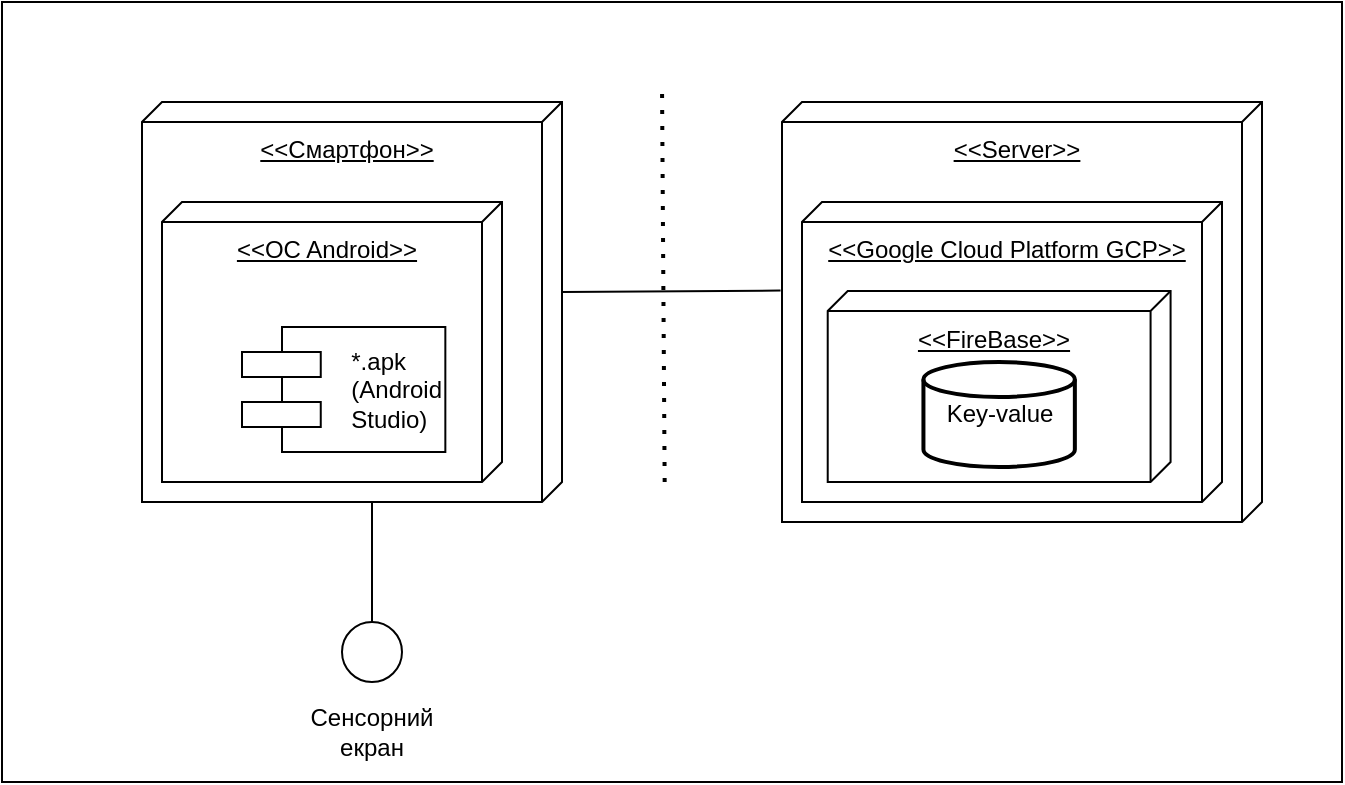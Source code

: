 <mxfile version="22.0.6" type="device">
  <diagram name="Сторінка-1" id="tnLcLUXqHJCQnk4bmuAs">
    <mxGraphModel dx="756" dy="419" grid="1" gridSize="10" guides="1" tooltips="1" connect="1" arrows="1" fold="1" page="1" pageScale="1" pageWidth="827" pageHeight="1169" math="0" shadow="0">
      <root>
        <mxCell id="0" />
        <mxCell id="1" parent="0" />
        <mxCell id="SDawg5pdEoXjvyeKrGQc-1" value="" style="rounded=0;whiteSpace=wrap;html=1;" parent="1" vertex="1">
          <mxGeometry x="40" y="150" width="670" height="390" as="geometry" />
        </mxCell>
        <mxCell id="SDawg5pdEoXjvyeKrGQc-2" value="&lt;u&gt;&amp;lt;&amp;lt;Смартфон&amp;gt;&amp;gt;&lt;/u&gt;" style="verticalAlign=top;align=center;shape=cube;size=10;direction=south;fontStyle=0;html=1;boundedLbl=1;spacingLeft=5;whiteSpace=wrap;" parent="1" vertex="1">
          <mxGeometry x="110" y="200" width="210" height="200" as="geometry" />
        </mxCell>
        <mxCell id="SDawg5pdEoXjvyeKrGQc-3" value="&lt;u&gt;&amp;lt;&amp;lt;OC Android&amp;gt;&amp;gt;&lt;/u&gt;" style="verticalAlign=top;align=center;shape=cube;size=10;direction=south;html=1;boundedLbl=1;spacingLeft=5;whiteSpace=wrap;" parent="SDawg5pdEoXjvyeKrGQc-2" vertex="1">
          <mxGeometry width="170" height="140" relative="1" as="geometry">
            <mxPoint x="10" y="50" as="offset" />
          </mxGeometry>
        </mxCell>
        <mxCell id="SDawg5pdEoXjvyeKrGQc-4" value="&lt;div style=&quot;text-align: justify;&quot;&gt;&lt;span style=&quot;background-color: initial;&quot;&gt;*.apk&lt;/span&gt;&lt;/div&gt;&lt;div style=&quot;text-align: justify;&quot;&gt;&lt;span style=&quot;background-color: initial;&quot;&gt;(Android&lt;/span&gt;&lt;/div&gt;&lt;div style=&quot;text-align: justify;&quot;&gt;&lt;span style=&quot;background-color: initial;&quot;&gt;Studio)&lt;/span&gt;&lt;/div&gt;" style="rounded=0;whiteSpace=wrap;html=1;align=right;" parent="SDawg5pdEoXjvyeKrGQc-2" vertex="1">
          <mxGeometry x="70" y="112.5" width="81.67" height="62.5" as="geometry" />
        </mxCell>
        <mxCell id="SDawg5pdEoXjvyeKrGQc-5" value="" style="rounded=0;whiteSpace=wrap;html=1;" parent="SDawg5pdEoXjvyeKrGQc-2" vertex="1">
          <mxGeometry x="50" y="125" width="39.375" height="12.5" as="geometry" />
        </mxCell>
        <mxCell id="SDawg5pdEoXjvyeKrGQc-6" value="" style="rounded=0;whiteSpace=wrap;html=1;" parent="SDawg5pdEoXjvyeKrGQc-2" vertex="1">
          <mxGeometry x="50" y="150" width="39.375" height="12.5" as="geometry" />
        </mxCell>
        <mxCell id="SDawg5pdEoXjvyeKrGQc-7" value="" style="endArrow=none;dashed=1;html=1;dashPattern=1 3;strokeWidth=2;rounded=0;" parent="1" edge="1">
          <mxGeometry width="50" height="50" relative="1" as="geometry">
            <mxPoint x="371.333" y="390" as="sourcePoint" />
            <mxPoint x="370" y="190" as="targetPoint" />
          </mxGeometry>
        </mxCell>
        <mxCell id="SDawg5pdEoXjvyeKrGQc-8" value="&lt;u&gt;&amp;lt;&amp;lt;Server&amp;gt;&amp;gt;&lt;/u&gt;" style="verticalAlign=top;align=center;shape=cube;size=10;direction=south;fontStyle=0;html=1;boundedLbl=1;spacingLeft=5;whiteSpace=wrap;" parent="1" vertex="1">
          <mxGeometry x="430" y="200" width="240" height="210" as="geometry" />
        </mxCell>
        <mxCell id="SDawg5pdEoXjvyeKrGQc-9" value="&lt;u&gt;&amp;lt;&amp;lt;Google Cloud Platform GCP&amp;gt;&amp;gt;&lt;/u&gt;" style="verticalAlign=top;align=center;shape=cube;size=10;direction=south;html=1;boundedLbl=1;spacingLeft=5;whiteSpace=wrap;" parent="SDawg5pdEoXjvyeKrGQc-8" vertex="1">
          <mxGeometry width="210" height="150" relative="1" as="geometry">
            <mxPoint x="10" y="50" as="offset" />
          </mxGeometry>
        </mxCell>
        <mxCell id="SDawg5pdEoXjvyeKrGQc-10" value="&lt;u&gt;&amp;lt;&amp;lt;FireBase&amp;gt;&amp;gt;&lt;/u&gt;" style="verticalAlign=top;align=center;shape=cube;size=10;direction=south;html=1;boundedLbl=1;spacingLeft=5;whiteSpace=wrap;" parent="SDawg5pdEoXjvyeKrGQc-8" vertex="1">
          <mxGeometry x="22.86" y="94.5" width="171.43" height="95.5" as="geometry" />
        </mxCell>
        <mxCell id="SDawg5pdEoXjvyeKrGQc-11" value="Key-value" style="strokeWidth=2;html=1;shape=mxgraph.flowchart.database;whiteSpace=wrap;" parent="SDawg5pdEoXjvyeKrGQc-8" vertex="1">
          <mxGeometry x="70.72" y="130" width="75.71" height="52.5" as="geometry" />
        </mxCell>
        <mxCell id="SDawg5pdEoXjvyeKrGQc-12" value="" style="endArrow=none;html=1;rounded=0;exitX=0;exitY=0;exitDx=95;exitDy=0;exitPerimeter=0;entryX=0.449;entryY=1.003;entryDx=0;entryDy=0;entryPerimeter=0;" parent="1" source="SDawg5pdEoXjvyeKrGQc-2" target="SDawg5pdEoXjvyeKrGQc-8" edge="1">
          <mxGeometry width="50" height="50" relative="1" as="geometry">
            <mxPoint x="430" y="390" as="sourcePoint" />
            <mxPoint x="480" y="340" as="targetPoint" />
          </mxGeometry>
        </mxCell>
        <mxCell id="SDawg5pdEoXjvyeKrGQc-13" value="" style="ellipse;whiteSpace=wrap;html=1;aspect=fixed;" parent="1" vertex="1">
          <mxGeometry x="210" y="460" width="30" height="30" as="geometry" />
        </mxCell>
        <mxCell id="SDawg5pdEoXjvyeKrGQc-14" value="" style="endArrow=none;html=1;rounded=0;exitX=0.5;exitY=0;exitDx=0;exitDy=0;entryX=0;entryY=0;entryDx=200;entryDy=95;entryPerimeter=0;" parent="1" source="SDawg5pdEoXjvyeKrGQc-13" target="SDawg5pdEoXjvyeKrGQc-2" edge="1">
          <mxGeometry width="50" height="50" relative="1" as="geometry">
            <mxPoint x="430" y="390" as="sourcePoint" />
            <mxPoint x="480" y="340" as="targetPoint" />
          </mxGeometry>
        </mxCell>
        <mxCell id="SDawg5pdEoXjvyeKrGQc-15" value="Сенсорний екран" style="text;html=1;strokeColor=none;fillColor=none;align=center;verticalAlign=middle;whiteSpace=wrap;rounded=0;" parent="1" vertex="1">
          <mxGeometry x="195" y="500" width="60" height="30" as="geometry" />
        </mxCell>
      </root>
    </mxGraphModel>
  </diagram>
</mxfile>
